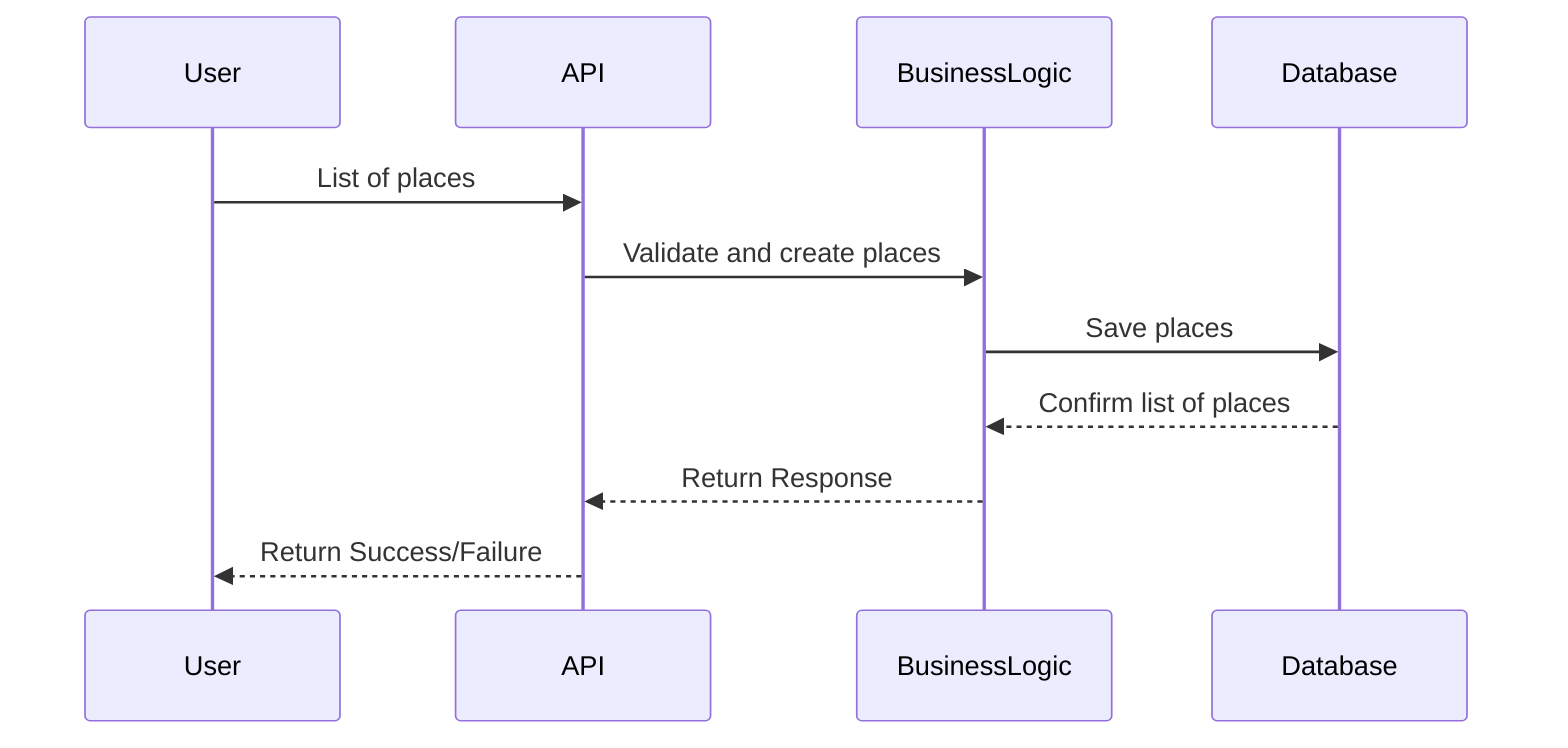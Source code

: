 sequenceDiagram
participant User
participant API
participant BusinessLogic
participant Database

User->>API: List of places
API->>BusinessLogic: Validate and create places
BusinessLogic->>Database: Save places
Database-->>BusinessLogic: Confirm list of places
BusinessLogic-->>API: Return Response
API-->>User: Return Success/Failure